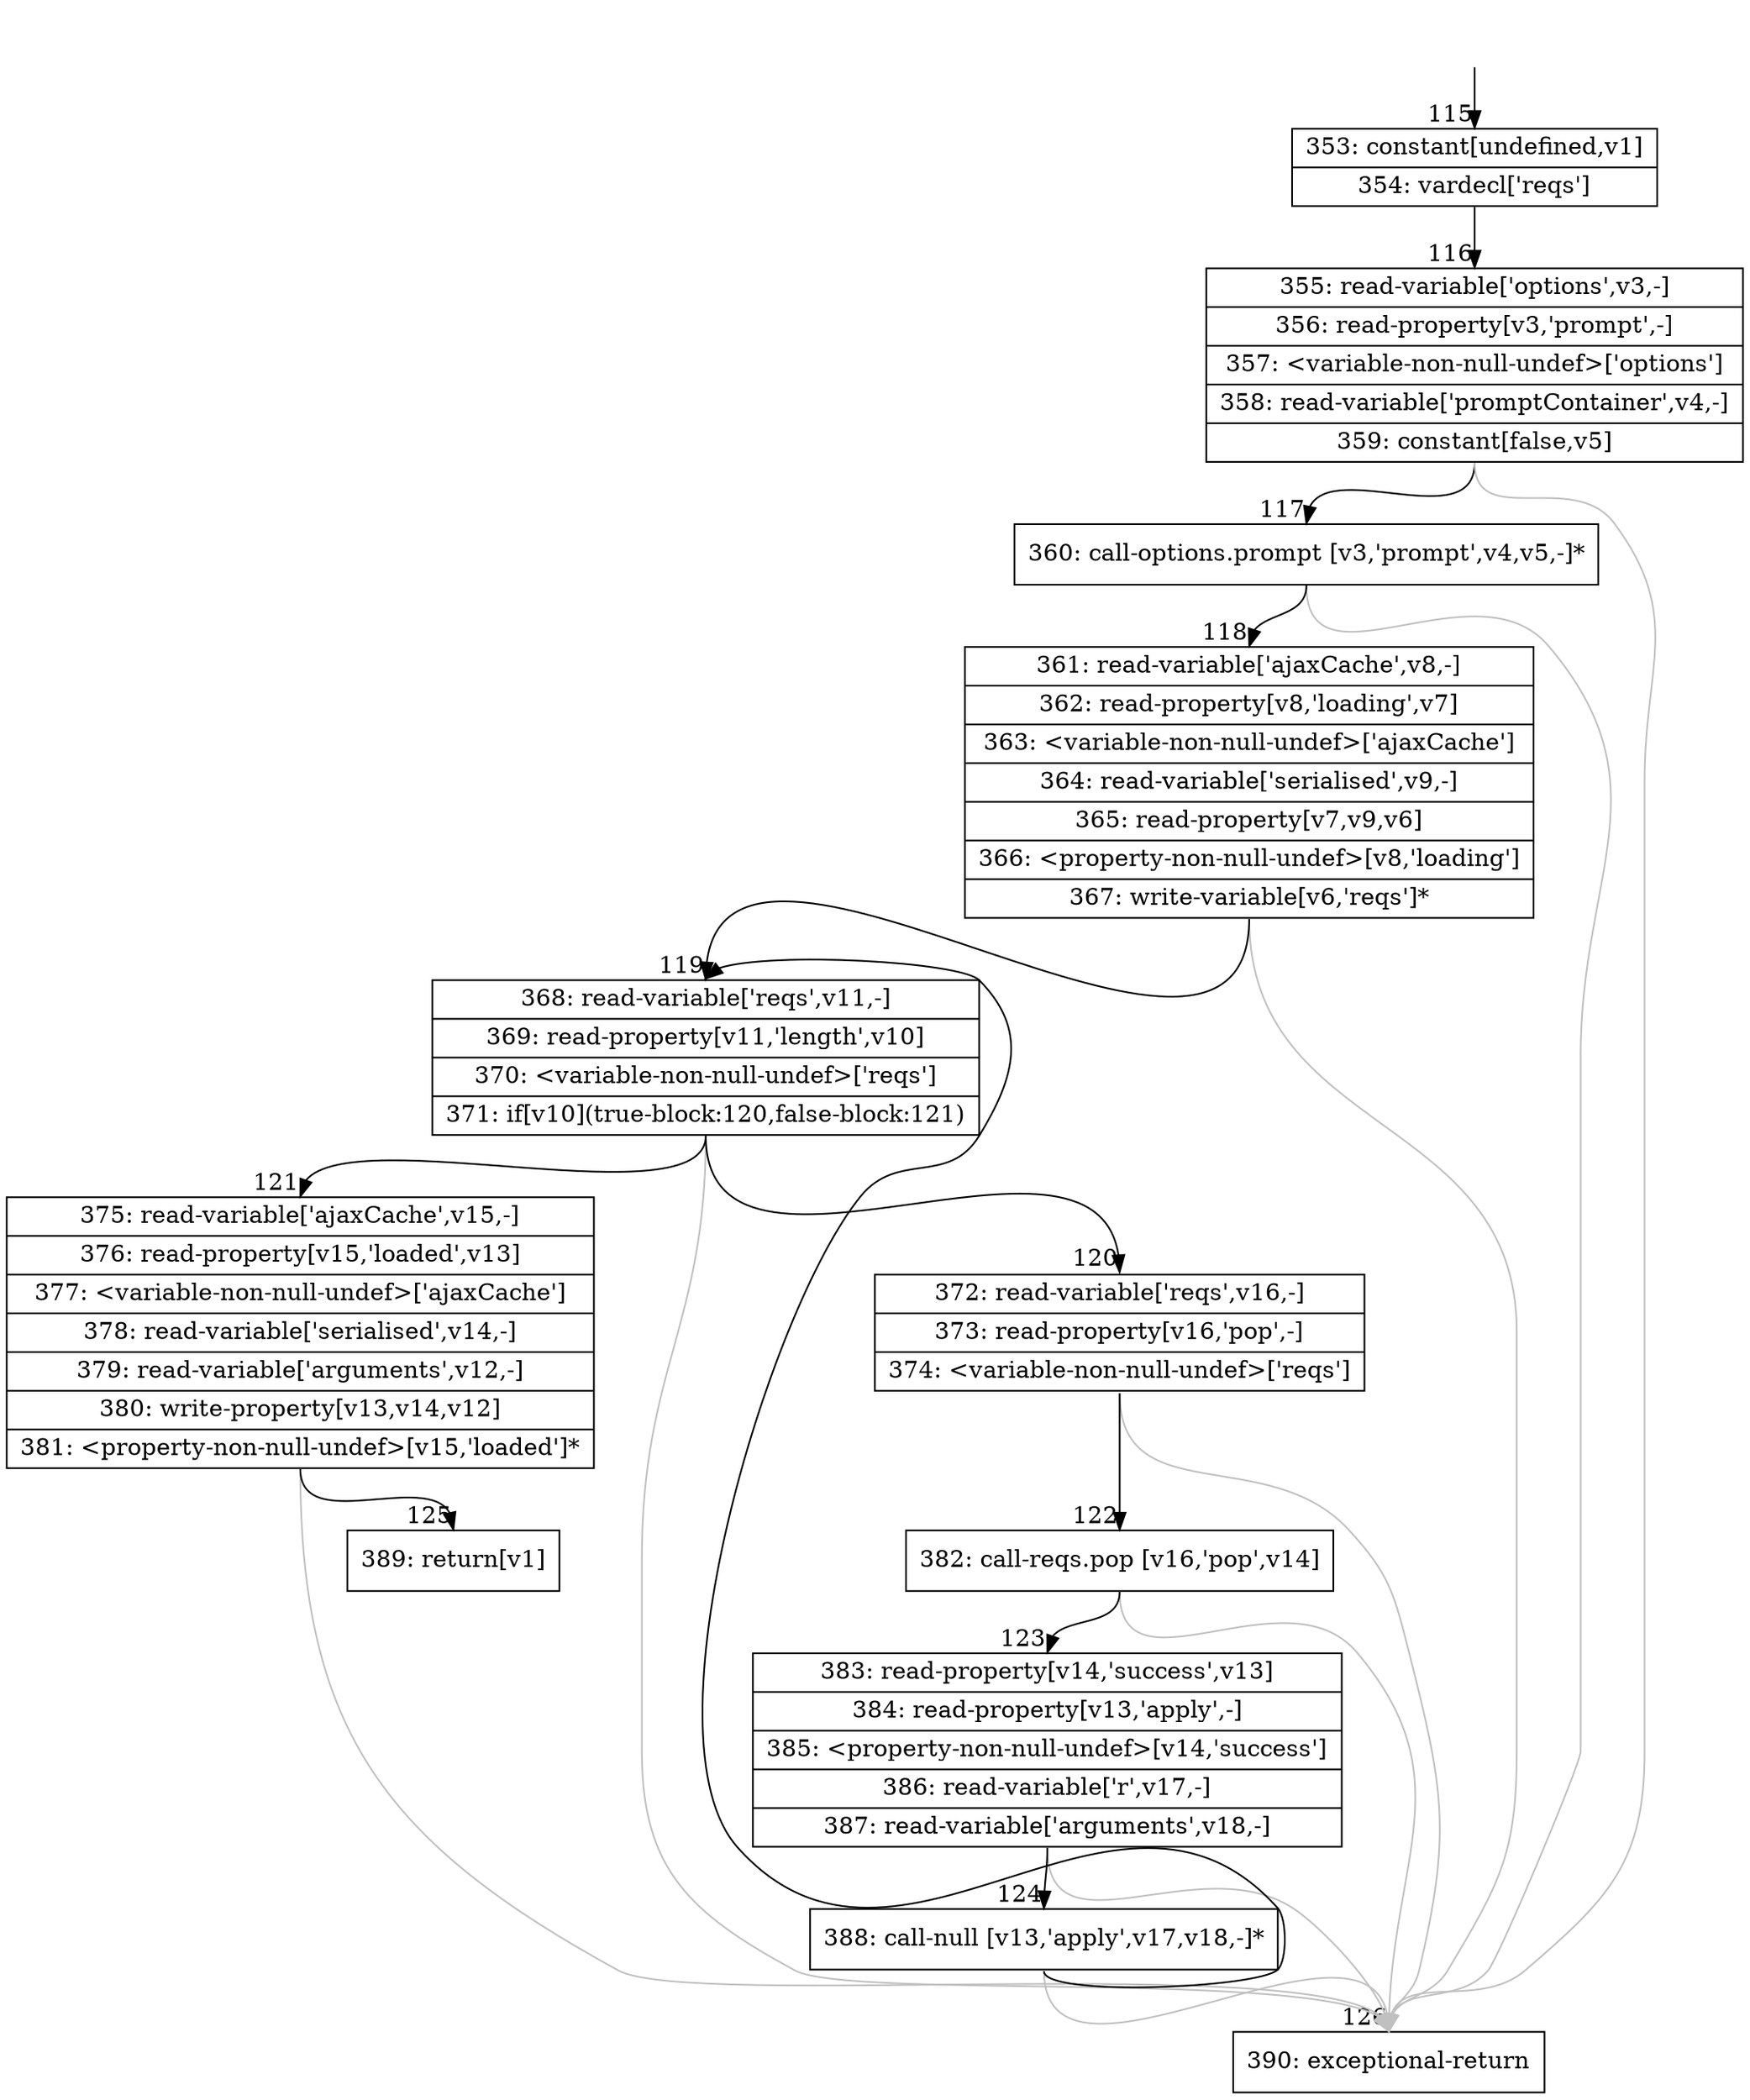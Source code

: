 digraph {
rankdir="TD"
BB_entry15[shape=none,label=""];
BB_entry15 -> BB115 [tailport=s, headport=n, headlabel="    115"]
BB115 [shape=record label="{353: constant[undefined,v1]|354: vardecl['reqs']}" ] 
BB115 -> BB116 [tailport=s, headport=n, headlabel="      116"]
BB116 [shape=record label="{355: read-variable['options',v3,-]|356: read-property[v3,'prompt',-]|357: \<variable-non-null-undef\>['options']|358: read-variable['promptContainer',v4,-]|359: constant[false,v5]}" ] 
BB116 -> BB117 [tailport=s, headport=n, headlabel="      117"]
BB116 -> BB126 [tailport=s, headport=n, color=gray, headlabel="      126"]
BB117 [shape=record label="{360: call-options.prompt [v3,'prompt',v4,v5,-]*}" ] 
BB117 -> BB118 [tailport=s, headport=n, headlabel="      118"]
BB117 -> BB126 [tailport=s, headport=n, color=gray]
BB118 [shape=record label="{361: read-variable['ajaxCache',v8,-]|362: read-property[v8,'loading',v7]|363: \<variable-non-null-undef\>['ajaxCache']|364: read-variable['serialised',v9,-]|365: read-property[v7,v9,v6]|366: \<property-non-null-undef\>[v8,'loading']|367: write-variable[v6,'reqs']*}" ] 
BB118 -> BB119 [tailport=s, headport=n, headlabel="      119"]
BB118 -> BB126 [tailport=s, headport=n, color=gray]
BB119 [shape=record label="{368: read-variable['reqs',v11,-]|369: read-property[v11,'length',v10]|370: \<variable-non-null-undef\>['reqs']|371: if[v10](true-block:120,false-block:121)}" ] 
BB119 -> BB120 [tailport=s, headport=n, headlabel="      120"]
BB119 -> BB121 [tailport=s, headport=n, headlabel="      121"]
BB119 -> BB126 [tailport=s, headport=n, color=gray]
BB120 [shape=record label="{372: read-variable['reqs',v16,-]|373: read-property[v16,'pop',-]|374: \<variable-non-null-undef\>['reqs']}" ] 
BB120 -> BB122 [tailport=s, headport=n, headlabel="      122"]
BB120 -> BB126 [tailport=s, headport=n, color=gray]
BB121 [shape=record label="{375: read-variable['ajaxCache',v15,-]|376: read-property[v15,'loaded',v13]|377: \<variable-non-null-undef\>['ajaxCache']|378: read-variable['serialised',v14,-]|379: read-variable['arguments',v12,-]|380: write-property[v13,v14,v12]|381: \<property-non-null-undef\>[v15,'loaded']*}" ] 
BB121 -> BB125 [tailport=s, headport=n, headlabel="      125"]
BB121 -> BB126 [tailport=s, headport=n, color=gray]
BB122 [shape=record label="{382: call-reqs.pop [v16,'pop',v14]}" ] 
BB122 -> BB123 [tailport=s, headport=n, headlabel="      123"]
BB122 -> BB126 [tailport=s, headport=n, color=gray]
BB123 [shape=record label="{383: read-property[v14,'success',v13]|384: read-property[v13,'apply',-]|385: \<property-non-null-undef\>[v14,'success']|386: read-variable['r',v17,-]|387: read-variable['arguments',v18,-]}" ] 
BB123 -> BB124 [tailport=s, headport=n, headlabel="      124"]
BB123 -> BB126 [tailport=s, headport=n, color=gray]
BB124 [shape=record label="{388: call-null [v13,'apply',v17,v18,-]*}" ] 
BB124 -> BB119 [tailport=s, headport=n]
BB124 -> BB126 [tailport=s, headport=n, color=gray]
BB125 [shape=record label="{389: return[v1]}" ] 
BB126 [shape=record label="{390: exceptional-return}" ] 
//#$~ 138
}
